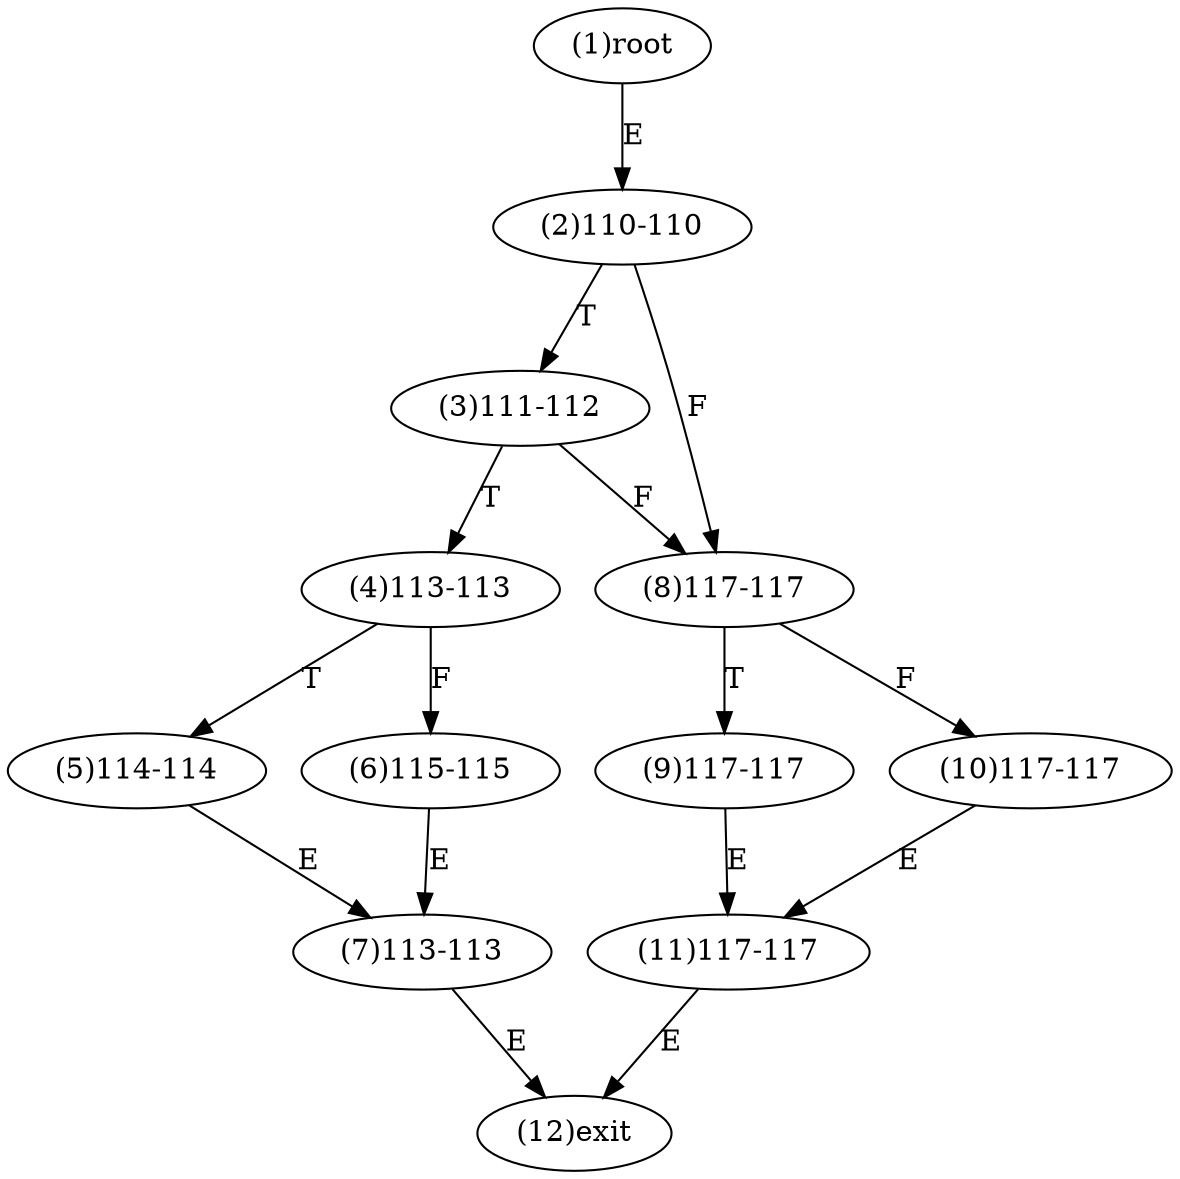digraph "" { 
1[ label="(1)root"];
2[ label="(2)110-110"];
3[ label="(3)111-112"];
4[ label="(4)113-113"];
5[ label="(5)114-114"];
6[ label="(6)115-115"];
7[ label="(7)113-113"];
8[ label="(8)117-117"];
9[ label="(9)117-117"];
10[ label="(10)117-117"];
11[ label="(11)117-117"];
12[ label="(12)exit"];
1->2[ label="E"];
2->8[ label="F"];
2->3[ label="T"];
3->8[ label="F"];
3->4[ label="T"];
4->6[ label="F"];
4->5[ label="T"];
5->7[ label="E"];
6->7[ label="E"];
7->12[ label="E"];
8->10[ label="F"];
8->9[ label="T"];
9->11[ label="E"];
10->11[ label="E"];
11->12[ label="E"];
}